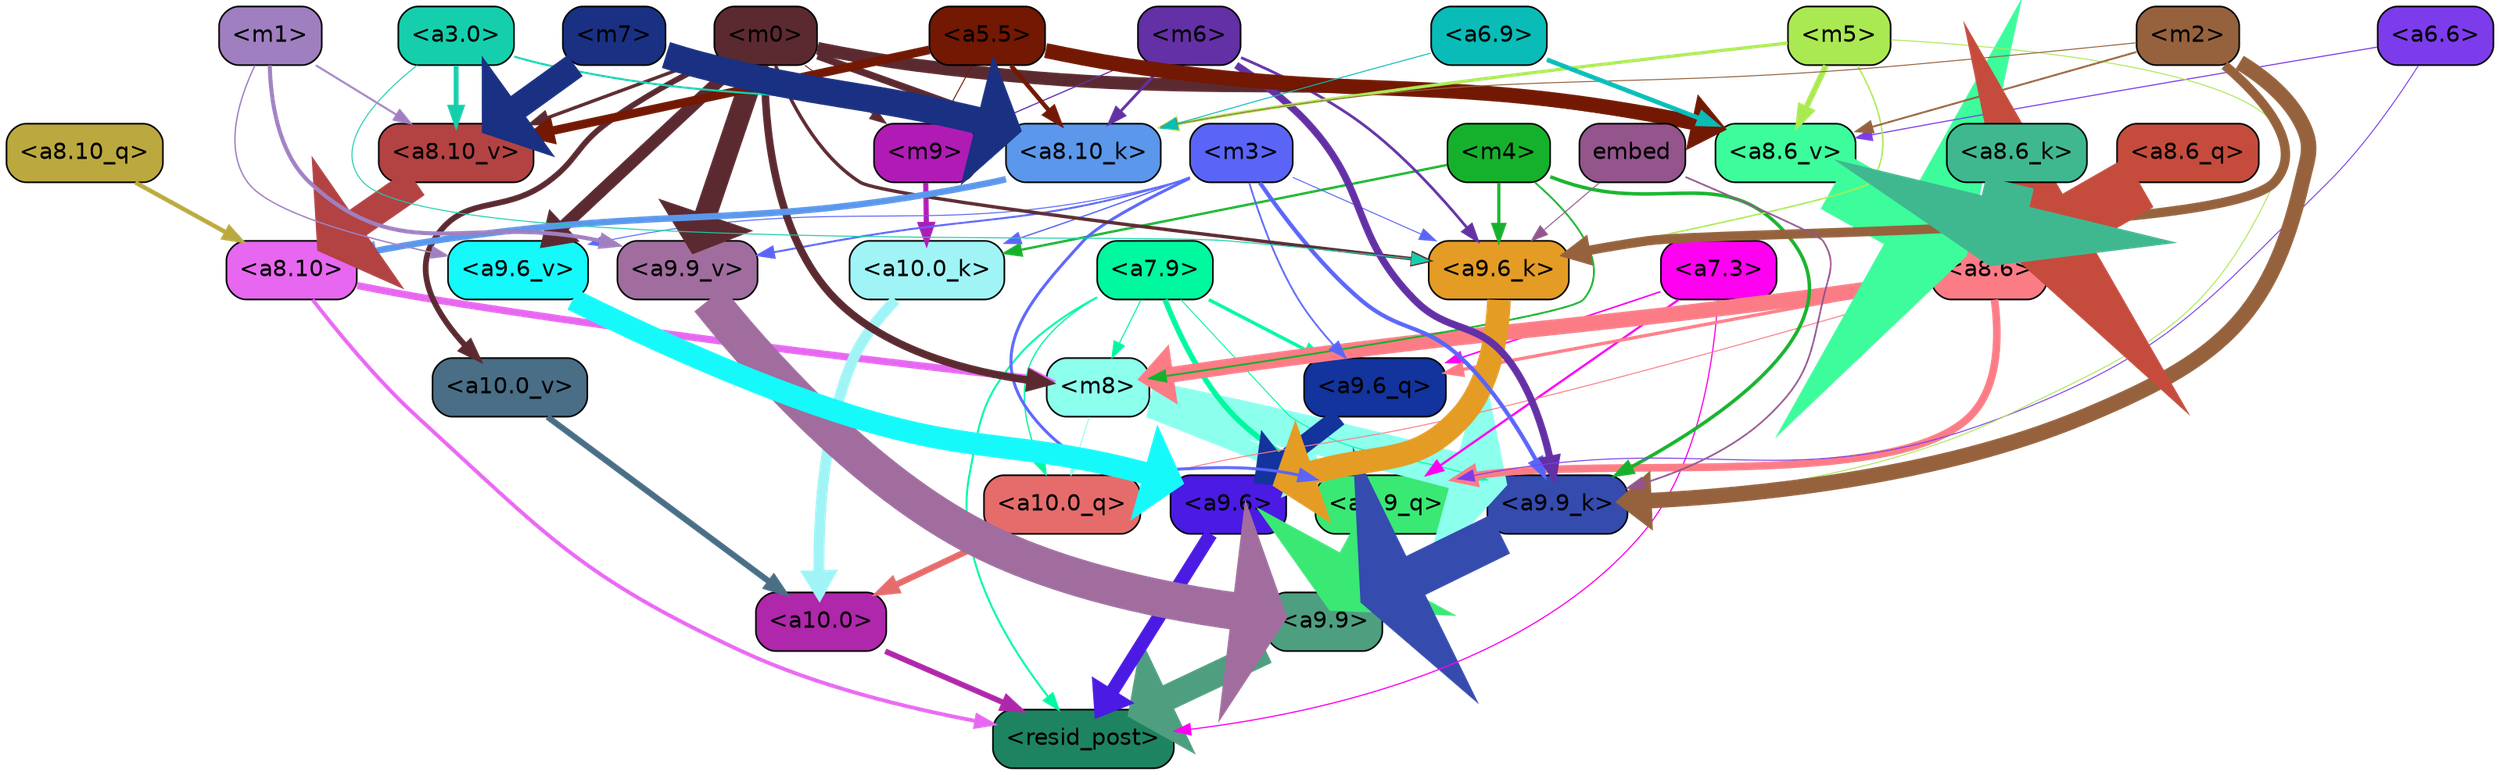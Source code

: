 strict digraph "" {
	graph [bgcolor=transparent,
		layout=dot,
		overlap=false,
		splines=true
	];
	"<a10.0>"	[color=black,
		fillcolor="#af27aa",
		fontname=Helvetica,
		shape=box,
		style="filled, rounded"];
	"<resid_post>"	[color=black,
		fillcolor="#1e8361",
		fontname=Helvetica,
		shape=box,
		style="filled, rounded"];
	"<a10.0>" -> "<resid_post>"	[color="#af27aa",
		penwidth=3.4253244400024414];
	"<a9.9>"	[color=black,
		fillcolor="#4e9e80",
		fontname=Helvetica,
		shape=box,
		style="filled, rounded"];
	"<a9.9>" -> "<resid_post>"	[color="#4e9e80",
		penwidth=16.05378818511963];
	"<a9.6>"	[color=black,
		fillcolor="#4b1ae3",
		fontname=Helvetica,
		shape=box,
		style="filled, rounded"];
	"<a9.6>" -> "<resid_post>"	[color="#4b1ae3",
		penwidth=8.33797836303711];
	"<a8.10>"	[color=black,
		fillcolor="#e767f0",
		fontname=Helvetica,
		shape=box,
		style="filled, rounded"];
	"<a8.10>" -> "<resid_post>"	[color="#e767f0",
		penwidth=2.3390636444091797];
	"<m8>"	[color=black,
		fillcolor="#8cffed",
		fontname=Helvetica,
		shape=box,
		style="filled, rounded"];
	"<a8.10>" -> "<m8>"	[color="#e767f0",
		penwidth=4.388927459716797];
	"<a7.9>"	[color=black,
		fillcolor="#00f89f",
		fontname=Helvetica,
		shape=box,
		style="filled, rounded"];
	"<a7.9>" -> "<resid_post>"	[color="#00f89f",
		penwidth=1.1926651000976562];
	"<a10.0_q>"	[color=black,
		fillcolor="#e66c6c",
		fontname=Helvetica,
		shape=box,
		style="filled, rounded"];
	"<a7.9>" -> "<a10.0_q>"	[color="#00f89f",
		penwidth=0.7811813354492188];
	"<a7.9>" -> "<m8>"	[color="#00f89f",
		penwidth=0.6738662719726562];
	"<a9.9_q>"	[color=black,
		fillcolor="#3ae874",
		fontname=Helvetica,
		shape=box,
		style="filled, rounded"];
	"<a7.9>" -> "<a9.9_q>"	[color="#00f89f",
		penwidth=3.33896541595459];
	"<a9.6_q>"	[color=black,
		fillcolor="#13339d",
		fontname=Helvetica,
		shape=box,
		style="filled, rounded"];
	"<a7.9>" -> "<a9.6_q>"	[color="#00f89f",
		penwidth=2.0531044006347656];
	"<a9.9_k>"	[color=black,
		fillcolor="#354bae",
		fontname=Helvetica,
		shape=box,
		style="filled, rounded"];
	"<a7.9>" -> "<a9.9_k>"	[color="#00f89f",
		penwidth=0.6];
	"<a7.3>"	[color=black,
		fillcolor="#fd01f0",
		fontname=Helvetica,
		shape=box,
		style="filled, rounded"];
	"<a7.3>" -> "<resid_post>"	[color="#fd01f0",
		penwidth=0.7339706420898438];
	"<a7.3>" -> "<a9.9_q>"	[color="#fd01f0",
		penwidth=1.3609809875488281];
	"<a7.3>" -> "<a9.6_q>"	[color="#fd01f0",
		penwidth=0.9587650299072266];
	"<a10.0_q>" -> "<a10.0>"	[color="#e66c6c",
		penwidth=3.861766815185547];
	"<a10.0_k>"	[color=black,
		fillcolor="#a0f4f6",
		fontname=Helvetica,
		shape=box,
		style="filled, rounded"];
	"<a10.0_k>" -> "<a10.0>"	[color="#a0f4f6",
		penwidth=6.691814422607422];
	"<a10.0_v>"	[color=black,
		fillcolor="#496e86",
		fontname=Helvetica,
		shape=box,
		style="filled, rounded"];
	"<a10.0_v>" -> "<a10.0>"	[color="#496e86",
		penwidth=3.703948974609375];
	"<m8>" -> "<a10.0_q>"	[color="#8cffed",
		penwidth=0.6];
	"<m8>" -> "<a9.9_q>"	[color="#8cffed",
		penwidth=10.407995223999023];
	"<m8>" -> "<a9.9_k>"	[color="#8cffed",
		penwidth=22.67278480529785];
	"<a8.6>"	[color=black,
		fillcolor="#fc7c86",
		fontname=Helvetica,
		shape=box,
		style="filled, rounded"];
	"<a8.6>" -> "<a10.0_q>"	[color="#fc7c86",
		penwidth=0.6];
	"<a8.6>" -> "<m8>"	[color="#fc7c86",
		penwidth=9.616483688354492];
	"<a8.6>" -> "<a9.9_q>"	[color="#fc7c86",
		penwidth=4.681654930114746];
	"<a8.6>" -> "<a9.6_q>"	[color="#fc7c86",
		penwidth=2.0046749114990234];
	"<m9>"	[color=black,
		fillcolor="#b01bb6",
		fontname=Helvetica,
		shape=box,
		style="filled, rounded"];
	"<m9>" -> "<a10.0_k>"	[color="#b01bb6",
		penwidth=3.1536026000976562];
	"<m4>"	[color=black,
		fillcolor="#16b12c",
		fontname=Helvetica,
		shape=box,
		style="filled, rounded"];
	"<m4>" -> "<a10.0_k>"	[color="#16b12c",
		penwidth=1.4532089233398438];
	"<m4>" -> "<m8>"	[color="#16b12c",
		penwidth=1.1121444702148438];
	"<m4>" -> "<a9.9_k>"	[color="#16b12c",
		penwidth=2.1296005249023438];
	"<a9.6_k>"	[color=black,
		fillcolor="#e49c25",
		fontname=Helvetica,
		shape=box,
		style="filled, rounded"];
	"<m4>" -> "<a9.6_k>"	[color="#16b12c",
		penwidth=1.93524169921875];
	"<m3>"	[color=black,
		fillcolor="#5a65f8",
		fontname=Helvetica,
		shape=box,
		style="filled, rounded"];
	"<m3>" -> "<a10.0_k>"	[color="#5a65f8",
		penwidth=0.8012542724609375];
	"<m3>" -> "<a9.9_q>"	[color="#5a65f8",
		penwidth=1.8098411560058594];
	"<m3>" -> "<a9.6_q>"	[color="#5a65f8",
		penwidth=1.0731983184814453];
	"<m3>" -> "<a9.9_k>"	[color="#5a65f8",
		penwidth=2.538074493408203];
	"<m3>" -> "<a9.6_k>"	[color="#5a65f8",
		penwidth=0.6];
	"<a9.9_v>"	[color=black,
		fillcolor="#a06d9e",
		fontname=Helvetica,
		shape=box,
		style="filled, rounded"];
	"<m3>" -> "<a9.9_v>"	[color="#5a65f8",
		penwidth=1.1908531188964844];
	"<a9.6_v>"	[color=black,
		fillcolor="#15f9fb",
		fontname=Helvetica,
		shape=box,
		style="filled, rounded"];
	"<m3>" -> "<a9.6_v>"	[color="#5a65f8",
		penwidth=0.6];
	"<m0>"	[color=black,
		fillcolor="#5b2a30",
		fontname=Helvetica,
		shape=box,
		style="filled, rounded"];
	"<m0>" -> "<a10.0_v>"	[color="#5b2a30",
		penwidth=3.520832061767578];
	"<m0>" -> "<m8>"	[color="#5b2a30",
		penwidth=4.624839782714844];
	"<m0>" -> "<m9>"	[color="#5b2a30",
		penwidth=0.6];
	"<m0>" -> "<a9.6_k>"	[color="#5b2a30",
		penwidth=2.0742149353027344];
	"<m0>" -> "<a9.9_v>"	[color="#5b2a30",
		penwidth=13.6649169921875];
	"<m0>" -> "<a9.6_v>"	[color="#5b2a30",
		penwidth=7.575786590576172];
	"<a8.10_k>"	[color=black,
		fillcolor="#5b97eb",
		fontname=Helvetica,
		shape=box,
		style="filled, rounded"];
	"<m0>" -> "<a8.10_k>"	[color="#5b2a30",
		penwidth=4.350425720214844];
	"<a8.10_v>"	[color=black,
		fillcolor="#b34243",
		fontname=Helvetica,
		shape=box,
		style="filled, rounded"];
	"<m0>" -> "<a8.10_v>"	[color="#5b2a30",
		penwidth=2.0526657104492188];
	"<a8.6_v>"	[color=black,
		fillcolor="#3dfc9b",
		fontname=Helvetica,
		shape=box,
		style="filled, rounded"];
	"<m0>" -> "<a8.6_v>"	[color="#5b2a30",
		penwidth=7.951751708984375];
	"<m6>"	[color=black,
		fillcolor="#6330a5",
		fontname=Helvetica,
		shape=box,
		style="filled, rounded"];
	"<m6>" -> "<m9>"	[color="#6330a5",
		penwidth=0.7276992797851562];
	"<m6>" -> "<a9.9_k>"	[color="#6330a5",
		penwidth=4.405937194824219];
	"<m6>" -> "<a9.6_k>"	[color="#6330a5",
		penwidth=1.6540985107421875];
	"<m6>" -> "<a8.10_k>"	[color="#6330a5",
		penwidth=1.733642578125];
	"<a5.5>"	[color=black,
		fillcolor="#721803",
		fontname=Helvetica,
		shape=box,
		style="filled, rounded"];
	"<a5.5>" -> "<m9>"	[color="#721803",
		penwidth=0.6];
	"<a5.5>" -> "<a8.10_k>"	[color="#721803",
		penwidth=2.6749038696289062];
	"<a5.5>" -> "<a8.10_v>"	[color="#721803",
		penwidth=5.2978057861328125];
	"<a5.5>" -> "<a8.6_v>"	[color="#721803",
		penwidth=9.177913665771484];
	"<a9.9_q>" -> "<a9.9>"	[color="#3ae874",
		penwidth=23.20368194580078];
	"<a9.6_q>" -> "<a9.6>"	[color="#13339d",
		penwidth=11.181507110595703];
	"<a9.9_k>" -> "<a9.9>"	[color="#354bae",
		penwidth=26.641464233398438];
	"<a9.6_k>" -> "<a9.6>"	[color="#e49c25",
		penwidth=14.532459259033203];
	"<a9.9_v>" -> "<a9.9>"	[color="#a06d9e",
		penwidth=23.02225112915039];
	"<a9.6_v>" -> "<a9.6>"	[color="#15f9fb",
		penwidth=13.634431838989258];
	"<a6.6>"	[color=black,
		fillcolor="#7d3cec",
		fontname=Helvetica,
		shape=box,
		style="filled, rounded"];
	"<a6.6>" -> "<a9.9_q>"	[color="#7d3cec",
		penwidth=0.6];
	"<a6.6>" -> "<a8.6_v>"	[color="#7d3cec",
		penwidth=0.6731643676757812];
	"<m5>"	[color=black,
		fillcolor="#abe953",
		fontname=Helvetica,
		shape=box,
		style="filled, rounded"];
	"<m5>" -> "<a9.9_k>"	[color="#abe953",
		penwidth=0.6];
	"<m5>" -> "<a9.6_k>"	[color="#abe953",
		penwidth=0.9087238311767578];
	"<m5>" -> "<a8.10_k>"	[color="#abe953",
		penwidth=1.9560012817382812];
	"<m5>" -> "<a8.6_v>"	[color="#abe953",
		penwidth=3.547332763671875];
	"<m2>"	[color=black,
		fillcolor="#95623d",
		fontname=Helvetica,
		shape=box,
		style="filled, rounded"];
	"<m2>" -> "<a9.9_k>"	[color="#95623d",
		penwidth=9.546476364135742];
	"<m2>" -> "<a9.6_k>"	[color="#95623d",
		penwidth=5.765581130981445];
	"<m2>" -> "<a8.10_k>"	[color="#95623d",
		penwidth=0.6];
	"<m2>" -> "<a8.6_v>"	[color="#95623d",
		penwidth=1.1399917602539062];
	embed	[color=black,
		fillcolor="#93558c",
		fontname=Helvetica,
		shape=box,
		style="filled, rounded"];
	embed -> "<a9.9_k>"	[color="#93558c",
		penwidth=1.044057846069336];
	embed -> "<a9.6_k>"	[color="#93558c",
		penwidth=0.6];
	"<a3.0>"	[color=black,
		fillcolor="#15cfac",
		fontname=Helvetica,
		shape=box,
		style="filled, rounded"];
	"<a3.0>" -> "<a9.6_k>"	[color="#15cfac",
		penwidth=0.6];
	"<a3.0>" -> "<a8.10_k>"	[color="#15cfac",
		penwidth=1.2375259399414062];
	"<a3.0>" -> "<a8.10_v>"	[color="#15cfac",
		penwidth=2.9724464416503906];
	"<m1>"	[color=black,
		fillcolor="#a07fc0",
		fontname=Helvetica,
		shape=box,
		style="filled, rounded"];
	"<m1>" -> "<a9.9_v>"	[color="#a07fc0",
		penwidth=2.484710693359375];
	"<m1>" -> "<a9.6_v>"	[color="#a07fc0",
		penwidth=0.8296928405761719];
	"<m1>" -> "<a8.10_v>"	[color="#a07fc0",
		penwidth=1.2231903076171875];
	"<a8.10_q>"	[color=black,
		fillcolor="#bba93f",
		fontname=Helvetica,
		shape=box,
		style="filled, rounded"];
	"<a8.10_q>" -> "<a8.10>"	[color="#bba93f",
		penwidth=2.6974411010742188];
	"<a8.6_q>"	[color=black,
		fillcolor="#c54c3d",
		fontname=Helvetica,
		shape=box,
		style="filled, rounded"];
	"<a8.6_q>" -> "<a8.6>"	[color="#c54c3d",
		penwidth=34.91962909698486];
	"<a8.10_k>" -> "<a8.10>"	[color="#5b97eb",
		penwidth=3.9815139770507812];
	"<a8.6_k>"	[color=black,
		fillcolor="#3fb890",
		fontname=Helvetica,
		shape=box,
		style="filled, rounded"];
	"<a8.6_k>" -> "<a8.6>"	[color="#3fb890",
		penwidth=30.12779998779297];
	"<a8.10_v>" -> "<a8.10>"	[color="#b34243",
		penwidth=18.80433464050293];
	"<a8.6_v>" -> "<a8.6>"	[color="#3dfc9b",
		penwidth=37.04597568511963];
	"<m7>"	[color=black,
		fillcolor="#1a3082",
		fontname=Helvetica,
		shape=box,
		style="filled, rounded"];
	"<m7>" -> "<a8.10_k>"	[color="#1a3082",
		penwidth=16.634174346923828];
	"<m7>" -> "<a8.10_v>"	[color="#1a3082",
		penwidth=15.893604278564453];
	"<a6.9>"	[color=black,
		fillcolor="#09bcb7",
		fontname=Helvetica,
		shape=box,
		style="filled, rounded"];
	"<a6.9>" -> "<a8.10_k>"	[color="#09bcb7",
		penwidth=0.6];
	"<a6.9>" -> "<a8.6_v>"	[color="#09bcb7",
		penwidth=2.8011817932128906];
}
